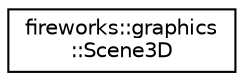 digraph "Graphical Class Hierarchy"
{
 // LATEX_PDF_SIZE
  edge [fontname="Helvetica",fontsize="10",labelfontname="Helvetica",labelfontsize="10"];
  node [fontname="Helvetica",fontsize="10",shape=record];
  rankdir="LR";
  Node0 [label="fireworks::graphics\l::Scene3D",height=0.2,width=0.4,color="black", fillcolor="white", style="filled",URL="$classfireworks_1_1graphics_1_1_scene3_d.html",tooltip="The scene object that contains information about the 3d rendering and renderables objects."];
}
